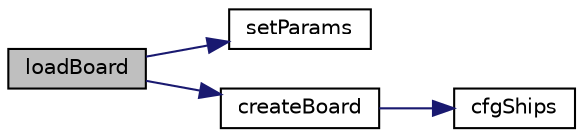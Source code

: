 digraph "loadBoard"
{
  edge [fontname="Helvetica",fontsize="10",labelfontname="Helvetica",labelfontsize="10"];
  node [fontname="Helvetica",fontsize="10",shape=record];
  rankdir="LR";
  Node28 [label="loadBoard",height=0.2,width=0.4,color="black", fillcolor="grey75", style="filled", fontcolor="black"];
  Node28 -> Node29 [color="midnightblue",fontsize="10",style="solid",fontname="Helvetica"];
  Node29 [label="setParams",height=0.2,width=0.4,color="black", fillcolor="white", style="filled",URL="$funciones_8c.html#a1c6878523e5a0460bdac9b23b0266c12"];
  Node28 -> Node30 [color="midnightblue",fontsize="10",style="solid",fontname="Helvetica"];
  Node30 [label="createBoard",height=0.2,width=0.4,color="black", fillcolor="white", style="filled",URL="$funciones_8c.html#aa971770733231651e7c3e68530aa5563"];
  Node30 -> Node31 [color="midnightblue",fontsize="10",style="solid",fontname="Helvetica"];
  Node31 [label="cfgShips",height=0.2,width=0.4,color="black", fillcolor="white", style="filled",URL="$funciones_8c.html#a3ff7ba459575ce6387fc046876832c56"];
}
